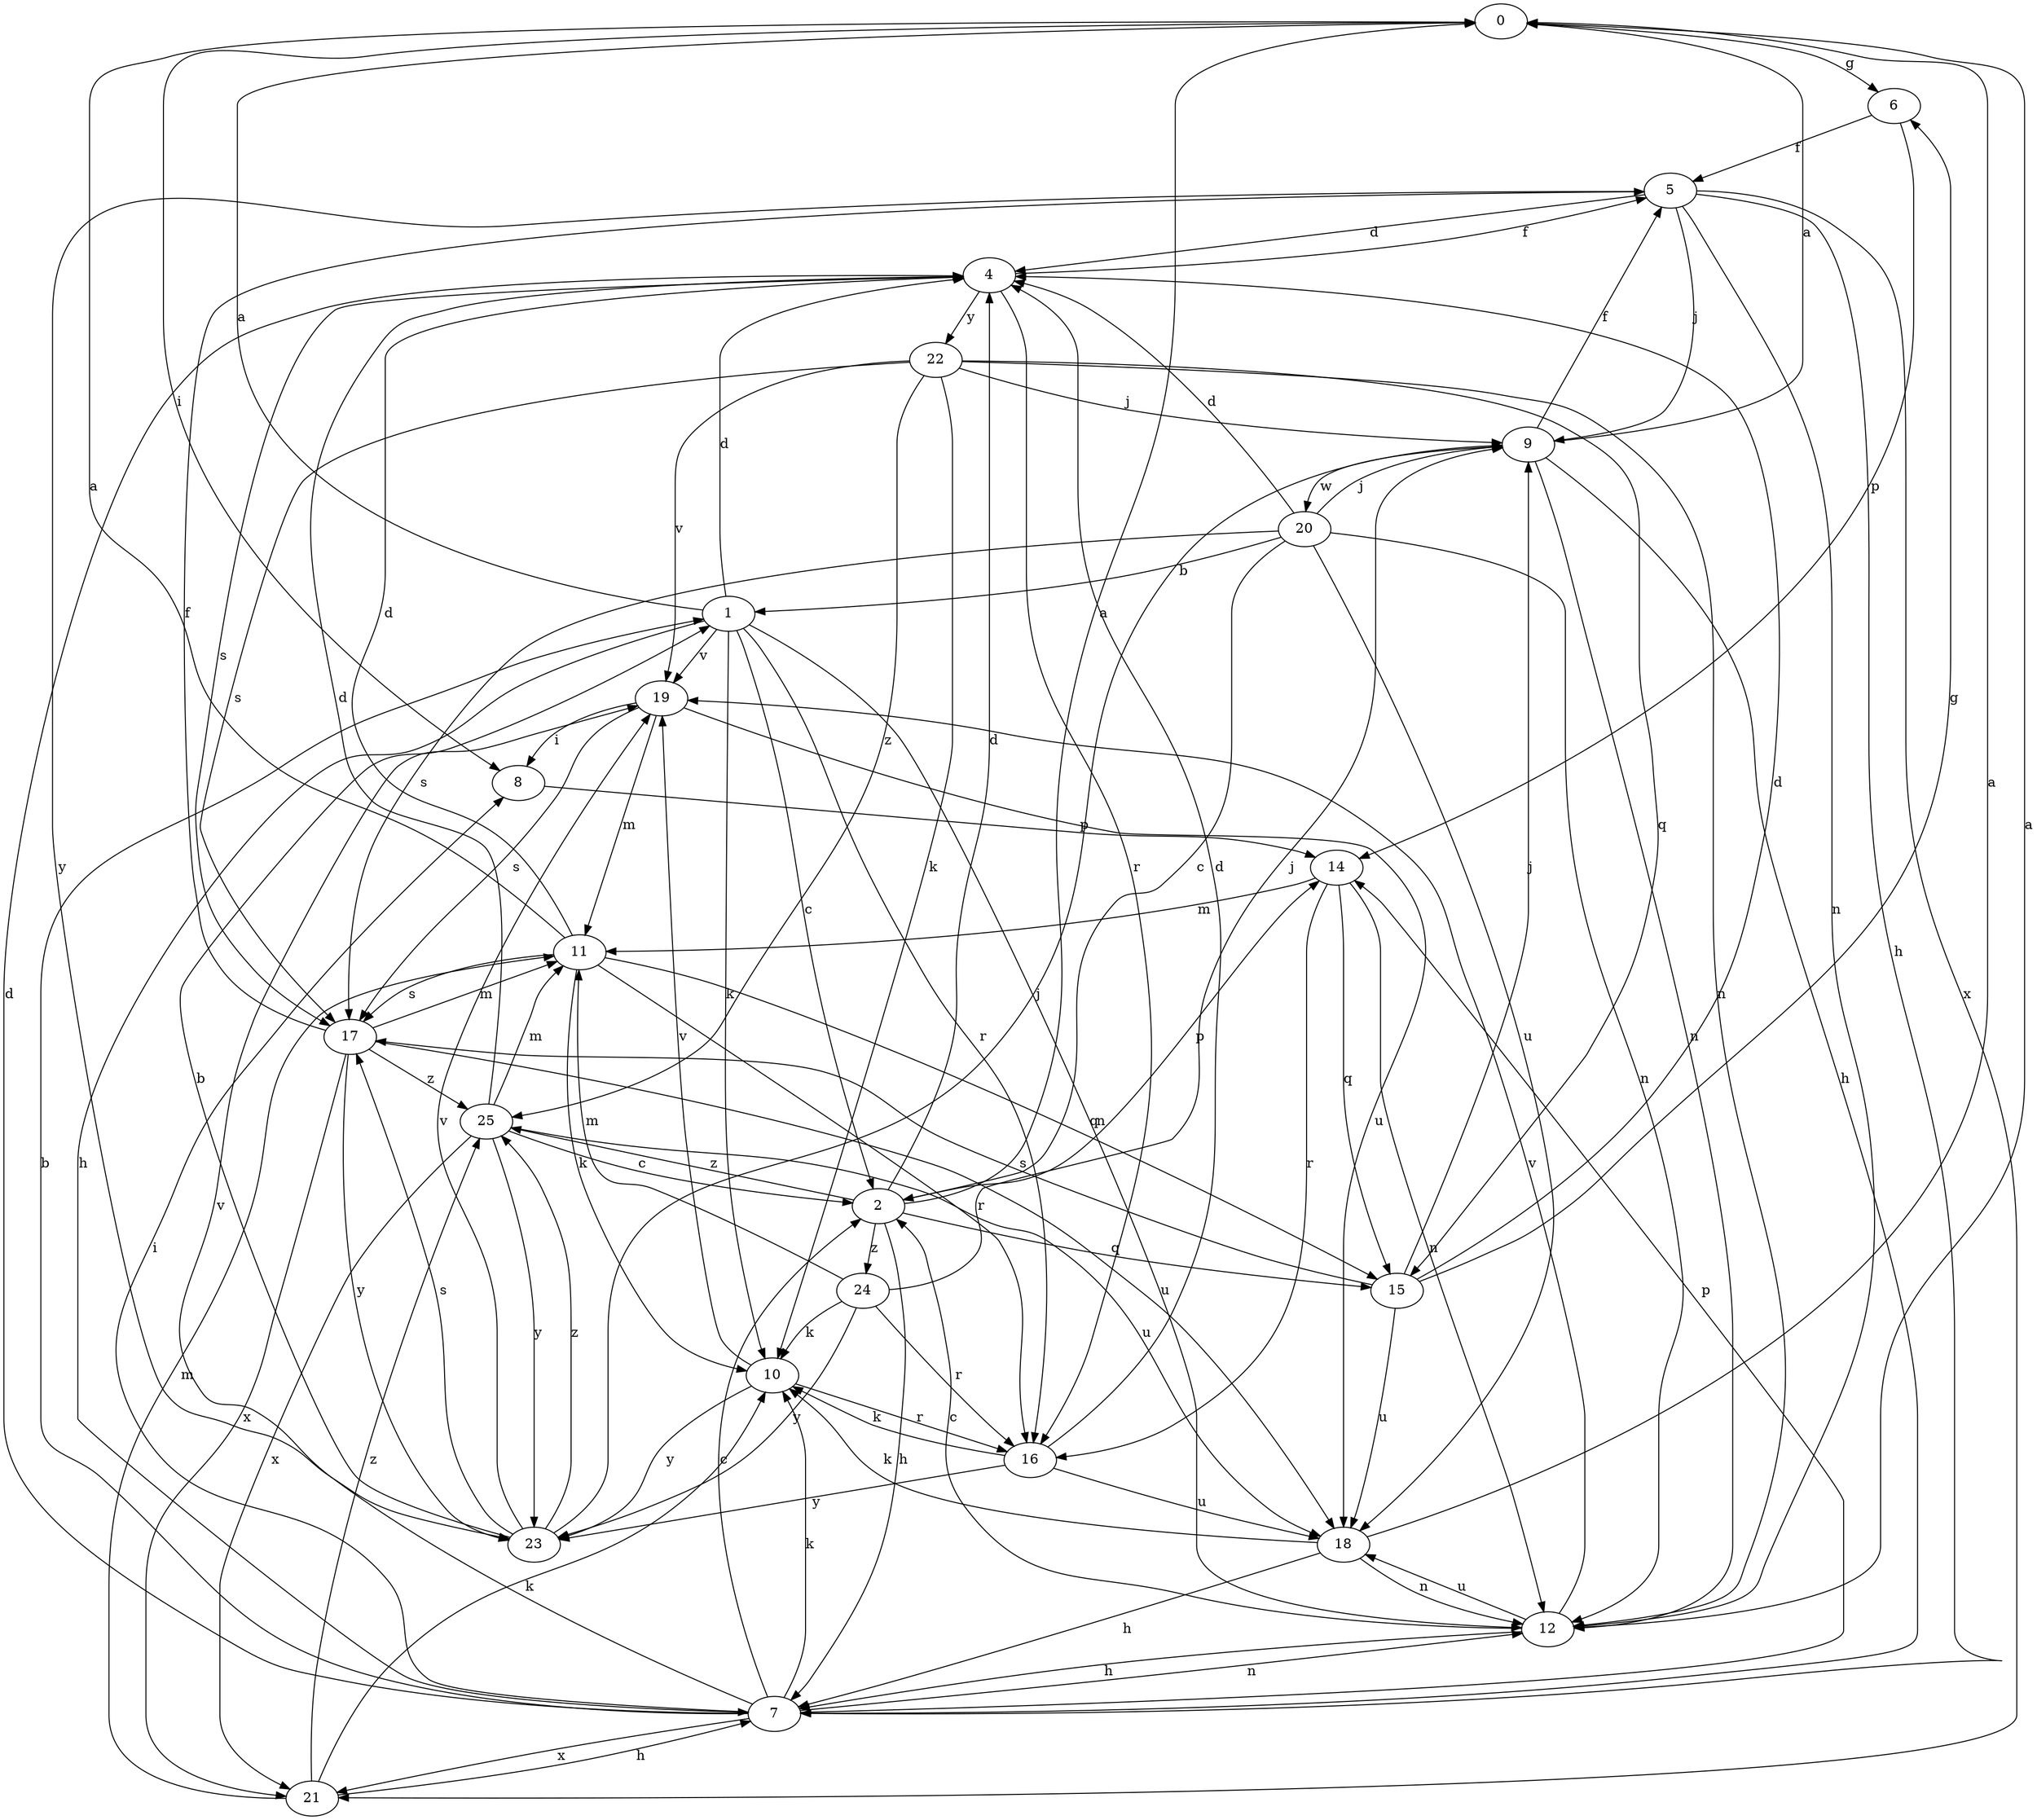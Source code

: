 strict digraph  {
0;
1;
2;
4;
5;
6;
7;
8;
9;
10;
11;
12;
14;
15;
16;
17;
18;
19;
20;
21;
22;
23;
24;
25;
0 -> 6  [label=g];
0 -> 8  [label=i];
1 -> 0  [label=a];
1 -> 2  [label=c];
1 -> 4  [label=d];
1 -> 7  [label=h];
1 -> 10  [label=k];
1 -> 12  [label=n];
1 -> 16  [label=r];
1 -> 19  [label=v];
2 -> 0  [label=a];
2 -> 4  [label=d];
2 -> 7  [label=h];
2 -> 14  [label=p];
2 -> 15  [label=q];
2 -> 24  [label=z];
2 -> 25  [label=z];
4 -> 5  [label=f];
4 -> 16  [label=r];
4 -> 17  [label=s];
4 -> 22  [label=y];
5 -> 4  [label=d];
5 -> 7  [label=h];
5 -> 9  [label=j];
5 -> 12  [label=n];
5 -> 21  [label=x];
5 -> 23  [label=y];
6 -> 5  [label=f];
6 -> 14  [label=p];
7 -> 1  [label=b];
7 -> 2  [label=c];
7 -> 4  [label=d];
7 -> 8  [label=i];
7 -> 10  [label=k];
7 -> 12  [label=n];
7 -> 14  [label=p];
7 -> 19  [label=v];
7 -> 21  [label=x];
8 -> 14  [label=p];
9 -> 0  [label=a];
9 -> 5  [label=f];
9 -> 7  [label=h];
9 -> 12  [label=n];
9 -> 20  [label=w];
10 -> 16  [label=r];
10 -> 19  [label=v];
10 -> 23  [label=y];
11 -> 0  [label=a];
11 -> 4  [label=d];
11 -> 10  [label=k];
11 -> 15  [label=q];
11 -> 16  [label=r];
11 -> 17  [label=s];
12 -> 0  [label=a];
12 -> 2  [label=c];
12 -> 7  [label=h];
12 -> 18  [label=u];
12 -> 19  [label=v];
14 -> 11  [label=m];
14 -> 12  [label=n];
14 -> 15  [label=q];
14 -> 16  [label=r];
15 -> 4  [label=d];
15 -> 6  [label=g];
15 -> 9  [label=j];
15 -> 17  [label=s];
15 -> 18  [label=u];
16 -> 4  [label=d];
16 -> 10  [label=k];
16 -> 18  [label=u];
16 -> 23  [label=y];
17 -> 5  [label=f];
17 -> 11  [label=m];
17 -> 18  [label=u];
17 -> 21  [label=x];
17 -> 23  [label=y];
17 -> 25  [label=z];
18 -> 0  [label=a];
18 -> 7  [label=h];
18 -> 10  [label=k];
18 -> 12  [label=n];
19 -> 8  [label=i];
19 -> 11  [label=m];
19 -> 17  [label=s];
19 -> 18  [label=u];
20 -> 1  [label=b];
20 -> 2  [label=c];
20 -> 4  [label=d];
20 -> 9  [label=j];
20 -> 12  [label=n];
20 -> 17  [label=s];
20 -> 18  [label=u];
21 -> 7  [label=h];
21 -> 10  [label=k];
21 -> 11  [label=m];
21 -> 25  [label=z];
22 -> 9  [label=j];
22 -> 10  [label=k];
22 -> 12  [label=n];
22 -> 15  [label=q];
22 -> 17  [label=s];
22 -> 19  [label=v];
22 -> 25  [label=z];
23 -> 1  [label=b];
23 -> 9  [label=j];
23 -> 17  [label=s];
23 -> 19  [label=v];
23 -> 25  [label=z];
24 -> 9  [label=j];
24 -> 10  [label=k];
24 -> 11  [label=m];
24 -> 16  [label=r];
24 -> 23  [label=y];
25 -> 2  [label=c];
25 -> 4  [label=d];
25 -> 11  [label=m];
25 -> 18  [label=u];
25 -> 21  [label=x];
25 -> 23  [label=y];
}
